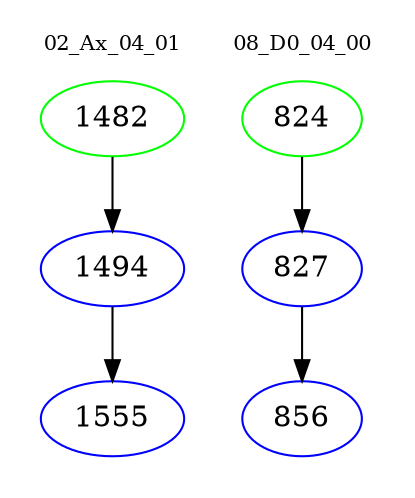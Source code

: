 digraph{
subgraph cluster_0 {
color = white
label = "02_Ax_04_01";
fontsize=10;
T0_1482 [label="1482", color="green"]
T0_1482 -> T0_1494 [color="black"]
T0_1494 [label="1494", color="blue"]
T0_1494 -> T0_1555 [color="black"]
T0_1555 [label="1555", color="blue"]
}
subgraph cluster_1 {
color = white
label = "08_D0_04_00";
fontsize=10;
T1_824 [label="824", color="green"]
T1_824 -> T1_827 [color="black"]
T1_827 [label="827", color="blue"]
T1_827 -> T1_856 [color="black"]
T1_856 [label="856", color="blue"]
}
}
